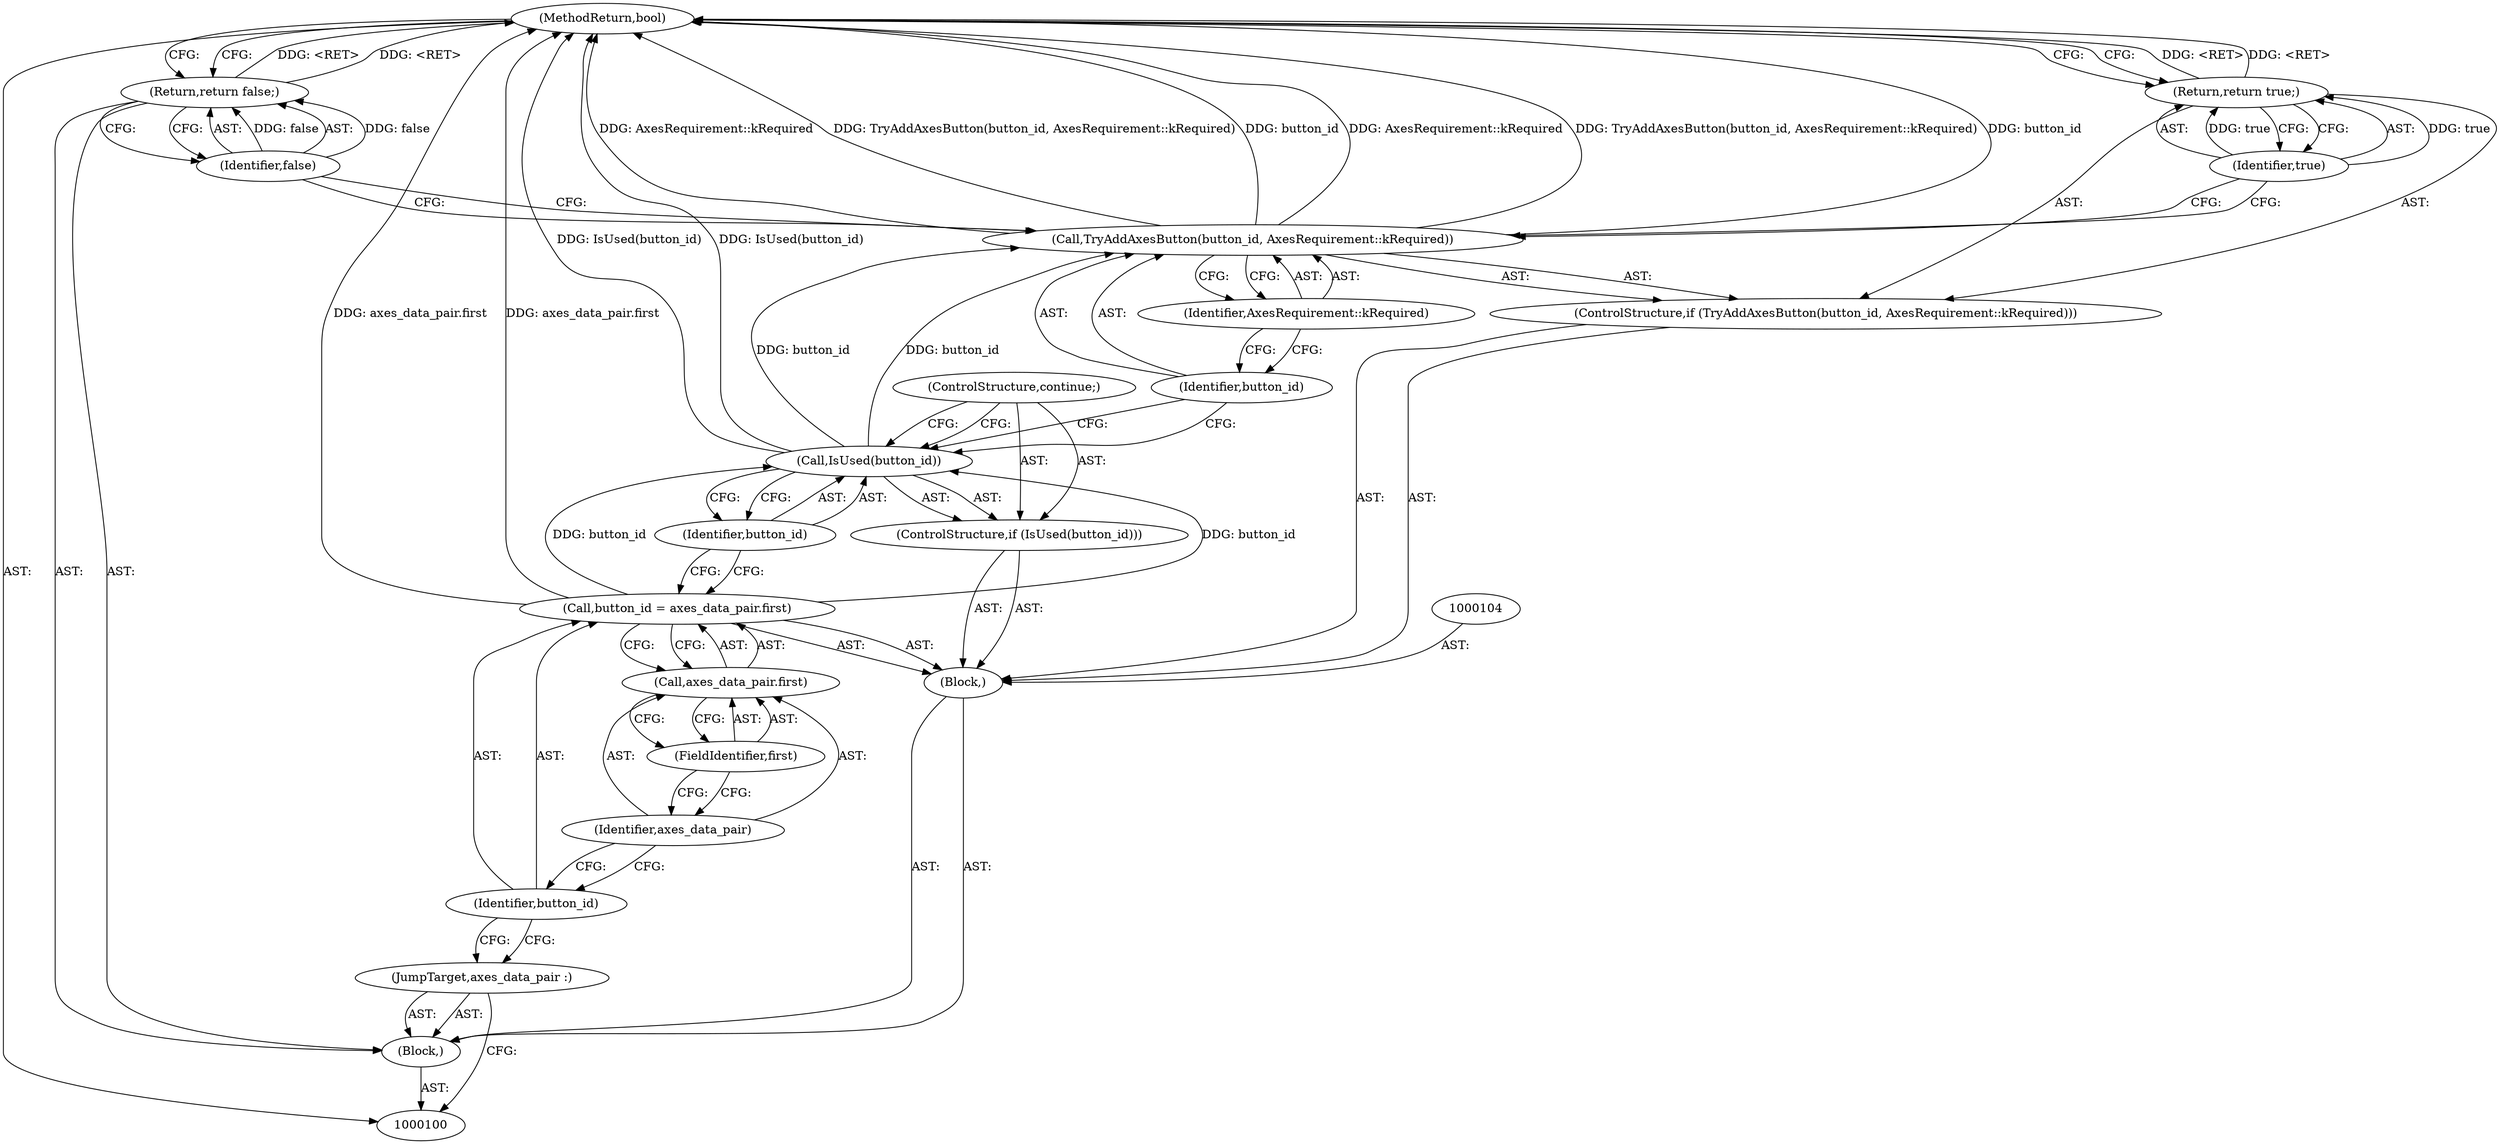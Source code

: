 digraph "1_Chrome_79708b391b2e91d63b5d009ec6202c7d7ededf93_4" {
"1000122" [label="(MethodReturn,bool)"];
"1000101" [label="(Block,)"];
"1000121" [label="(Identifier,false)"];
"1000120" [label="(Return,return false;)"];
"1000102" [label="(JumpTarget,axes_data_pair :)"];
"1000105" [label="(Call,button_id = axes_data_pair.first)"];
"1000106" [label="(Identifier,button_id)"];
"1000107" [label="(Call,axes_data_pair.first)"];
"1000108" [label="(Identifier,axes_data_pair)"];
"1000109" [label="(FieldIdentifier,first)"];
"1000103" [label="(Block,)"];
"1000111" [label="(Call,IsUsed(button_id))"];
"1000112" [label="(Identifier,button_id)"];
"1000110" [label="(ControlStructure,if (IsUsed(button_id)))"];
"1000113" [label="(ControlStructure,continue;)"];
"1000115" [label="(Call,TryAddAxesButton(button_id, AxesRequirement::kRequired))"];
"1000116" [label="(Identifier,button_id)"];
"1000117" [label="(Identifier,AxesRequirement::kRequired)"];
"1000114" [label="(ControlStructure,if (TryAddAxesButton(button_id, AxesRequirement::kRequired)))"];
"1000119" [label="(Identifier,true)"];
"1000118" [label="(Return,return true;)"];
"1000122" -> "1000100"  [label="AST: "];
"1000122" -> "1000118"  [label="CFG: "];
"1000122" -> "1000120"  [label="CFG: "];
"1000115" -> "1000122"  [label="DDG: AxesRequirement::kRequired"];
"1000115" -> "1000122"  [label="DDG: TryAddAxesButton(button_id, AxesRequirement::kRequired)"];
"1000115" -> "1000122"  [label="DDG: button_id"];
"1000105" -> "1000122"  [label="DDG: axes_data_pair.first"];
"1000111" -> "1000122"  [label="DDG: IsUsed(button_id)"];
"1000118" -> "1000122"  [label="DDG: <RET>"];
"1000120" -> "1000122"  [label="DDG: <RET>"];
"1000101" -> "1000100"  [label="AST: "];
"1000102" -> "1000101"  [label="AST: "];
"1000103" -> "1000101"  [label="AST: "];
"1000120" -> "1000101"  [label="AST: "];
"1000121" -> "1000120"  [label="AST: "];
"1000121" -> "1000115"  [label="CFG: "];
"1000120" -> "1000121"  [label="CFG: "];
"1000121" -> "1000120"  [label="DDG: false"];
"1000120" -> "1000101"  [label="AST: "];
"1000120" -> "1000121"  [label="CFG: "];
"1000121" -> "1000120"  [label="AST: "];
"1000122" -> "1000120"  [label="CFG: "];
"1000120" -> "1000122"  [label="DDG: <RET>"];
"1000121" -> "1000120"  [label="DDG: false"];
"1000102" -> "1000101"  [label="AST: "];
"1000102" -> "1000100"  [label="CFG: "];
"1000106" -> "1000102"  [label="CFG: "];
"1000105" -> "1000103"  [label="AST: "];
"1000105" -> "1000107"  [label="CFG: "];
"1000106" -> "1000105"  [label="AST: "];
"1000107" -> "1000105"  [label="AST: "];
"1000112" -> "1000105"  [label="CFG: "];
"1000105" -> "1000122"  [label="DDG: axes_data_pair.first"];
"1000105" -> "1000111"  [label="DDG: button_id"];
"1000106" -> "1000105"  [label="AST: "];
"1000106" -> "1000102"  [label="CFG: "];
"1000108" -> "1000106"  [label="CFG: "];
"1000107" -> "1000105"  [label="AST: "];
"1000107" -> "1000109"  [label="CFG: "];
"1000108" -> "1000107"  [label="AST: "];
"1000109" -> "1000107"  [label="AST: "];
"1000105" -> "1000107"  [label="CFG: "];
"1000108" -> "1000107"  [label="AST: "];
"1000108" -> "1000106"  [label="CFG: "];
"1000109" -> "1000108"  [label="CFG: "];
"1000109" -> "1000107"  [label="AST: "];
"1000109" -> "1000108"  [label="CFG: "];
"1000107" -> "1000109"  [label="CFG: "];
"1000103" -> "1000101"  [label="AST: "];
"1000104" -> "1000103"  [label="AST: "];
"1000105" -> "1000103"  [label="AST: "];
"1000110" -> "1000103"  [label="AST: "];
"1000114" -> "1000103"  [label="AST: "];
"1000111" -> "1000110"  [label="AST: "];
"1000111" -> "1000112"  [label="CFG: "];
"1000112" -> "1000111"  [label="AST: "];
"1000113" -> "1000111"  [label="CFG: "];
"1000116" -> "1000111"  [label="CFG: "];
"1000111" -> "1000122"  [label="DDG: IsUsed(button_id)"];
"1000105" -> "1000111"  [label="DDG: button_id"];
"1000111" -> "1000115"  [label="DDG: button_id"];
"1000112" -> "1000111"  [label="AST: "];
"1000112" -> "1000105"  [label="CFG: "];
"1000111" -> "1000112"  [label="CFG: "];
"1000110" -> "1000103"  [label="AST: "];
"1000111" -> "1000110"  [label="AST: "];
"1000113" -> "1000110"  [label="AST: "];
"1000113" -> "1000110"  [label="AST: "];
"1000113" -> "1000111"  [label="CFG: "];
"1000115" -> "1000114"  [label="AST: "];
"1000115" -> "1000117"  [label="CFG: "];
"1000116" -> "1000115"  [label="AST: "];
"1000117" -> "1000115"  [label="AST: "];
"1000119" -> "1000115"  [label="CFG: "];
"1000121" -> "1000115"  [label="CFG: "];
"1000115" -> "1000122"  [label="DDG: AxesRequirement::kRequired"];
"1000115" -> "1000122"  [label="DDG: TryAddAxesButton(button_id, AxesRequirement::kRequired)"];
"1000115" -> "1000122"  [label="DDG: button_id"];
"1000111" -> "1000115"  [label="DDG: button_id"];
"1000116" -> "1000115"  [label="AST: "];
"1000116" -> "1000111"  [label="CFG: "];
"1000117" -> "1000116"  [label="CFG: "];
"1000117" -> "1000115"  [label="AST: "];
"1000117" -> "1000116"  [label="CFG: "];
"1000115" -> "1000117"  [label="CFG: "];
"1000114" -> "1000103"  [label="AST: "];
"1000115" -> "1000114"  [label="AST: "];
"1000118" -> "1000114"  [label="AST: "];
"1000119" -> "1000118"  [label="AST: "];
"1000119" -> "1000115"  [label="CFG: "];
"1000118" -> "1000119"  [label="CFG: "];
"1000119" -> "1000118"  [label="DDG: true"];
"1000118" -> "1000114"  [label="AST: "];
"1000118" -> "1000119"  [label="CFG: "];
"1000119" -> "1000118"  [label="AST: "];
"1000122" -> "1000118"  [label="CFG: "];
"1000118" -> "1000122"  [label="DDG: <RET>"];
"1000119" -> "1000118"  [label="DDG: true"];
}
